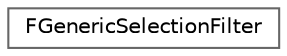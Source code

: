 digraph "Graphical Class Hierarchy"
{
 // INTERACTIVE_SVG=YES
 // LATEX_PDF_SIZE
  bgcolor="transparent";
  edge [fontname=Helvetica,fontsize=10,labelfontname=Helvetica,labelfontsize=10];
  node [fontname=Helvetica,fontsize=10,shape=box,height=0.2,width=0.4];
  rankdir="LR";
  Node0 [id="Node000000",label="FGenericSelectionFilter",height=0.2,width=0.4,color="grey40", fillcolor="white", style="filled",URL="$d1/d7a/classFGenericSelectionFilter.html",tooltip="Manages selections of objects."];
}
